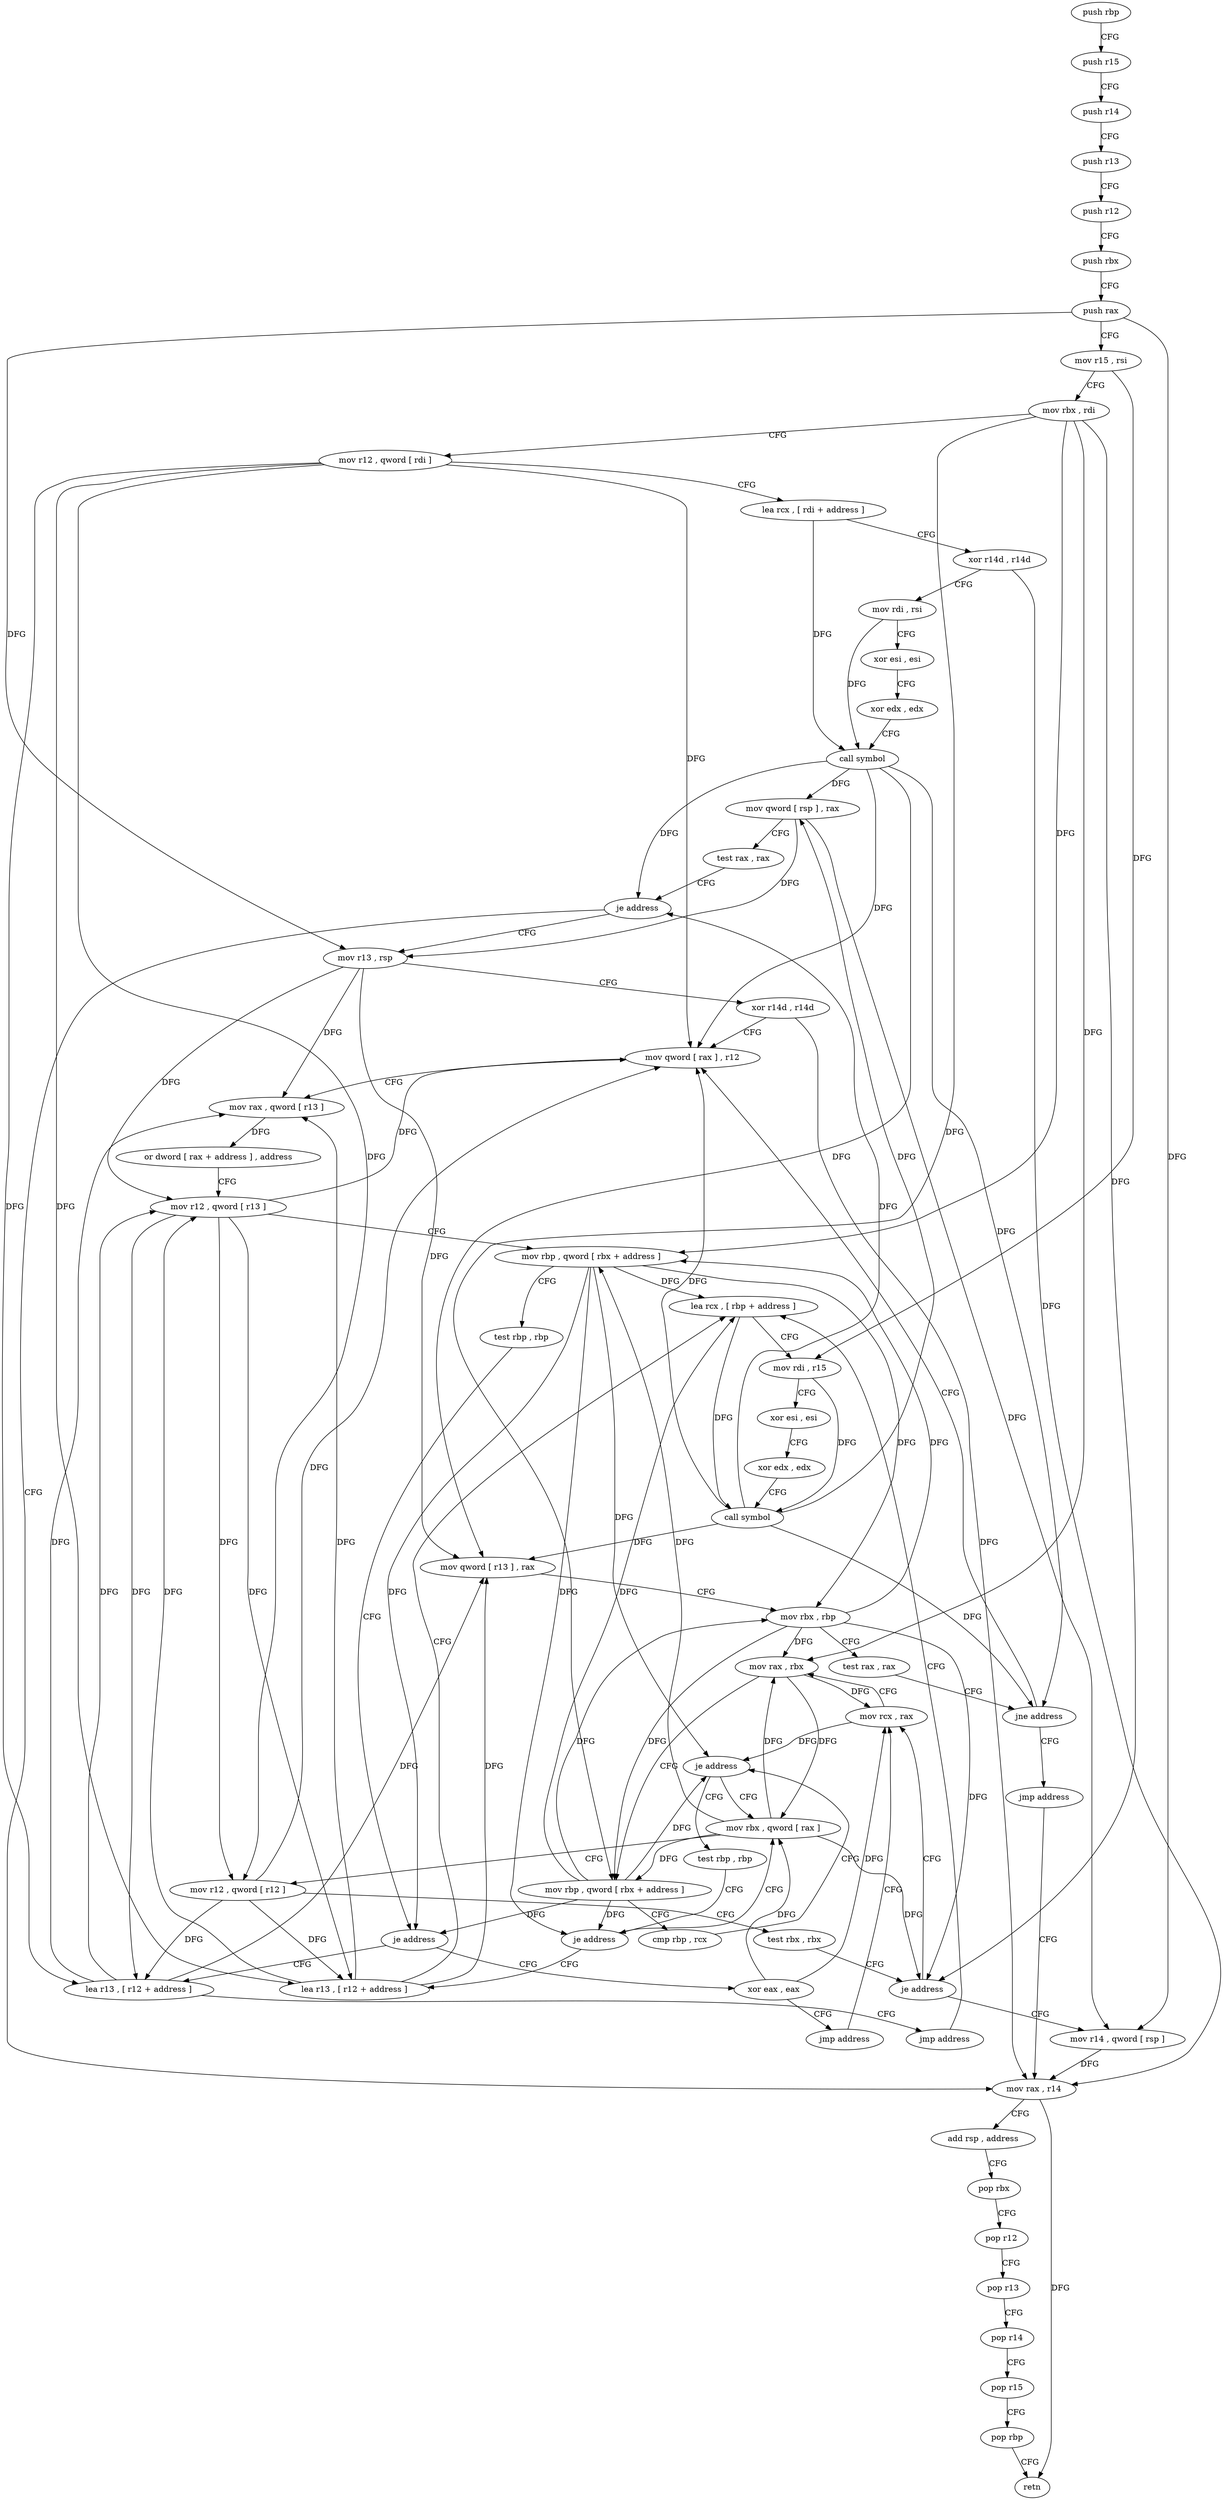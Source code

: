 digraph "func" {
"4237040" [label = "push rbp" ]
"4237041" [label = "push r15" ]
"4237043" [label = "push r14" ]
"4237045" [label = "push r13" ]
"4237047" [label = "push r12" ]
"4237049" [label = "push rbx" ]
"4237050" [label = "push rax" ]
"4237051" [label = "mov r15 , rsi" ]
"4237054" [label = "mov rbx , rdi" ]
"4237057" [label = "mov r12 , qword [ rdi ]" ]
"4237060" [label = "lea rcx , [ rdi + address ]" ]
"4237064" [label = "xor r14d , r14d" ]
"4237067" [label = "mov rdi , rsi" ]
"4237070" [label = "xor esi , esi" ]
"4237072" [label = "xor edx , edx" ]
"4237074" [label = "call symbol" ]
"4237079" [label = "mov qword [ rsp ] , rax" ]
"4237083" [label = "test rax , rax" ]
"4237086" [label = "je address" ]
"4237223" [label = "mov rax , r14" ]
"4237092" [label = "mov r13 , rsp" ]
"4237226" [label = "add rsp , address" ]
"4237230" [label = "pop rbx" ]
"4237231" [label = "pop r12" ]
"4237233" [label = "pop r13" ]
"4237235" [label = "pop r14" ]
"4237237" [label = "pop r15" ]
"4237239" [label = "pop rbp" ]
"4237240" [label = "retn" ]
"4237095" [label = "xor r14d , r14d" ]
"4237098" [label = "mov qword [ rax ] , r12" ]
"4237136" [label = "xor eax , eax" ]
"4237138" [label = "jmp address" ]
"4237164" [label = "mov rcx , rax" ]
"4237125" [label = "lea r13 , [ r12 + address ]" ]
"4237130" [label = "jmp address" ]
"4237189" [label = "lea rcx , [ rbp + address ]" ]
"4237167" [label = "mov rax , rbx" ]
"4237170" [label = "mov rbp , qword [ rbx + address ]" ]
"4237174" [label = "cmp rbp , rcx" ]
"4237177" [label = "je address" ]
"4237152" [label = "mov rbx , qword [ rax ]" ]
"4237179" [label = "test rbp , rbp" ]
"4237193" [label = "mov rdi , r15" ]
"4237196" [label = "xor esi , esi" ]
"4237198" [label = "xor edx , edx" ]
"4237200" [label = "call symbol" ]
"4237205" [label = "mov qword [ r13 ] , rax" ]
"4237209" [label = "mov rbx , rbp" ]
"4237212" [label = "test rax , rax" ]
"4237215" [label = "jne address" ]
"4237217" [label = "jmp address" ]
"4237155" [label = "mov r12 , qword [ r12 ]" ]
"4237159" [label = "test rbx , rbx" ]
"4237162" [label = "je address" ]
"4237219" [label = "mov r14 , qword [ rsp ]" ]
"4237182" [label = "je address" ]
"4237184" [label = "lea r13 , [ r12 + address ]" ]
"4237101" [label = "mov rax , qword [ r13 ]" ]
"4237105" [label = "or dword [ rax + address ] , address" ]
"4237112" [label = "mov r12 , qword [ r13 ]" ]
"4237116" [label = "mov rbp , qword [ rbx + address ]" ]
"4237120" [label = "test rbp , rbp" ]
"4237123" [label = "je address" ]
"4237040" -> "4237041" [ label = "CFG" ]
"4237041" -> "4237043" [ label = "CFG" ]
"4237043" -> "4237045" [ label = "CFG" ]
"4237045" -> "4237047" [ label = "CFG" ]
"4237047" -> "4237049" [ label = "CFG" ]
"4237049" -> "4237050" [ label = "CFG" ]
"4237050" -> "4237051" [ label = "CFG" ]
"4237050" -> "4237219" [ label = "DFG" ]
"4237050" -> "4237092" [ label = "DFG" ]
"4237051" -> "4237054" [ label = "CFG" ]
"4237051" -> "4237193" [ label = "DFG" ]
"4237054" -> "4237057" [ label = "CFG" ]
"4237054" -> "4237116" [ label = "DFG" ]
"4237054" -> "4237167" [ label = "DFG" ]
"4237054" -> "4237170" [ label = "DFG" ]
"4237054" -> "4237162" [ label = "DFG" ]
"4237057" -> "4237060" [ label = "CFG" ]
"4237057" -> "4237098" [ label = "DFG" ]
"4237057" -> "4237125" [ label = "DFG" ]
"4237057" -> "4237155" [ label = "DFG" ]
"4237057" -> "4237184" [ label = "DFG" ]
"4237060" -> "4237064" [ label = "CFG" ]
"4237060" -> "4237074" [ label = "DFG" ]
"4237064" -> "4237067" [ label = "CFG" ]
"4237064" -> "4237223" [ label = "DFG" ]
"4237067" -> "4237070" [ label = "CFG" ]
"4237067" -> "4237074" [ label = "DFG" ]
"4237070" -> "4237072" [ label = "CFG" ]
"4237072" -> "4237074" [ label = "CFG" ]
"4237074" -> "4237079" [ label = "DFG" ]
"4237074" -> "4237086" [ label = "DFG" ]
"4237074" -> "4237098" [ label = "DFG" ]
"4237074" -> "4237205" [ label = "DFG" ]
"4237074" -> "4237215" [ label = "DFG" ]
"4237079" -> "4237083" [ label = "CFG" ]
"4237079" -> "4237219" [ label = "DFG" ]
"4237079" -> "4237092" [ label = "DFG" ]
"4237083" -> "4237086" [ label = "CFG" ]
"4237086" -> "4237223" [ label = "CFG" ]
"4237086" -> "4237092" [ label = "CFG" ]
"4237223" -> "4237226" [ label = "CFG" ]
"4237223" -> "4237240" [ label = "DFG" ]
"4237092" -> "4237095" [ label = "CFG" ]
"4237092" -> "4237101" [ label = "DFG" ]
"4237092" -> "4237112" [ label = "DFG" ]
"4237092" -> "4237205" [ label = "DFG" ]
"4237226" -> "4237230" [ label = "CFG" ]
"4237230" -> "4237231" [ label = "CFG" ]
"4237231" -> "4237233" [ label = "CFG" ]
"4237233" -> "4237235" [ label = "CFG" ]
"4237235" -> "4237237" [ label = "CFG" ]
"4237237" -> "4237239" [ label = "CFG" ]
"4237239" -> "4237240" [ label = "CFG" ]
"4237095" -> "4237098" [ label = "CFG" ]
"4237095" -> "4237223" [ label = "DFG" ]
"4237098" -> "4237101" [ label = "CFG" ]
"4237136" -> "4237138" [ label = "CFG" ]
"4237136" -> "4237164" [ label = "DFG" ]
"4237136" -> "4237152" [ label = "DFG" ]
"4237138" -> "4237164" [ label = "CFG" ]
"4237164" -> "4237167" [ label = "CFG" ]
"4237164" -> "4237177" [ label = "DFG" ]
"4237125" -> "4237130" [ label = "CFG" ]
"4237125" -> "4237101" [ label = "DFG" ]
"4237125" -> "4237112" [ label = "DFG" ]
"4237125" -> "4237205" [ label = "DFG" ]
"4237130" -> "4237189" [ label = "CFG" ]
"4237189" -> "4237193" [ label = "CFG" ]
"4237189" -> "4237200" [ label = "DFG" ]
"4237167" -> "4237170" [ label = "CFG" ]
"4237167" -> "4237164" [ label = "DFG" ]
"4237167" -> "4237152" [ label = "DFG" ]
"4237170" -> "4237174" [ label = "CFG" ]
"4237170" -> "4237123" [ label = "DFG" ]
"4237170" -> "4237177" [ label = "DFG" ]
"4237170" -> "4237189" [ label = "DFG" ]
"4237170" -> "4237209" [ label = "DFG" ]
"4237170" -> "4237182" [ label = "DFG" ]
"4237174" -> "4237177" [ label = "CFG" ]
"4237177" -> "4237152" [ label = "CFG" ]
"4237177" -> "4237179" [ label = "CFG" ]
"4237152" -> "4237155" [ label = "CFG" ]
"4237152" -> "4237116" [ label = "DFG" ]
"4237152" -> "4237167" [ label = "DFG" ]
"4237152" -> "4237170" [ label = "DFG" ]
"4237152" -> "4237162" [ label = "DFG" ]
"4237179" -> "4237182" [ label = "CFG" ]
"4237193" -> "4237196" [ label = "CFG" ]
"4237193" -> "4237200" [ label = "DFG" ]
"4237196" -> "4237198" [ label = "CFG" ]
"4237198" -> "4237200" [ label = "CFG" ]
"4237200" -> "4237205" [ label = "DFG" ]
"4237200" -> "4237079" [ label = "DFG" ]
"4237200" -> "4237086" [ label = "DFG" ]
"4237200" -> "4237098" [ label = "DFG" ]
"4237200" -> "4237215" [ label = "DFG" ]
"4237205" -> "4237209" [ label = "CFG" ]
"4237209" -> "4237212" [ label = "CFG" ]
"4237209" -> "4237116" [ label = "DFG" ]
"4237209" -> "4237167" [ label = "DFG" ]
"4237209" -> "4237170" [ label = "DFG" ]
"4237209" -> "4237162" [ label = "DFG" ]
"4237212" -> "4237215" [ label = "CFG" ]
"4237215" -> "4237098" [ label = "CFG" ]
"4237215" -> "4237217" [ label = "CFG" ]
"4237217" -> "4237223" [ label = "CFG" ]
"4237155" -> "4237159" [ label = "CFG" ]
"4237155" -> "4237098" [ label = "DFG" ]
"4237155" -> "4237125" [ label = "DFG" ]
"4237155" -> "4237184" [ label = "DFG" ]
"4237159" -> "4237162" [ label = "CFG" ]
"4237162" -> "4237219" [ label = "CFG" ]
"4237162" -> "4237164" [ label = "CFG" ]
"4237219" -> "4237223" [ label = "DFG" ]
"4237182" -> "4237152" [ label = "CFG" ]
"4237182" -> "4237184" [ label = "CFG" ]
"4237184" -> "4237189" [ label = "CFG" ]
"4237184" -> "4237101" [ label = "DFG" ]
"4237184" -> "4237112" [ label = "DFG" ]
"4237184" -> "4237205" [ label = "DFG" ]
"4237101" -> "4237105" [ label = "DFG" ]
"4237105" -> "4237112" [ label = "CFG" ]
"4237112" -> "4237116" [ label = "CFG" ]
"4237112" -> "4237098" [ label = "DFG" ]
"4237112" -> "4237125" [ label = "DFG" ]
"4237112" -> "4237155" [ label = "DFG" ]
"4237112" -> "4237184" [ label = "DFG" ]
"4237116" -> "4237120" [ label = "CFG" ]
"4237116" -> "4237123" [ label = "DFG" ]
"4237116" -> "4237177" [ label = "DFG" ]
"4237116" -> "4237189" [ label = "DFG" ]
"4237116" -> "4237209" [ label = "DFG" ]
"4237116" -> "4237182" [ label = "DFG" ]
"4237120" -> "4237123" [ label = "CFG" ]
"4237123" -> "4237136" [ label = "CFG" ]
"4237123" -> "4237125" [ label = "CFG" ]
}
